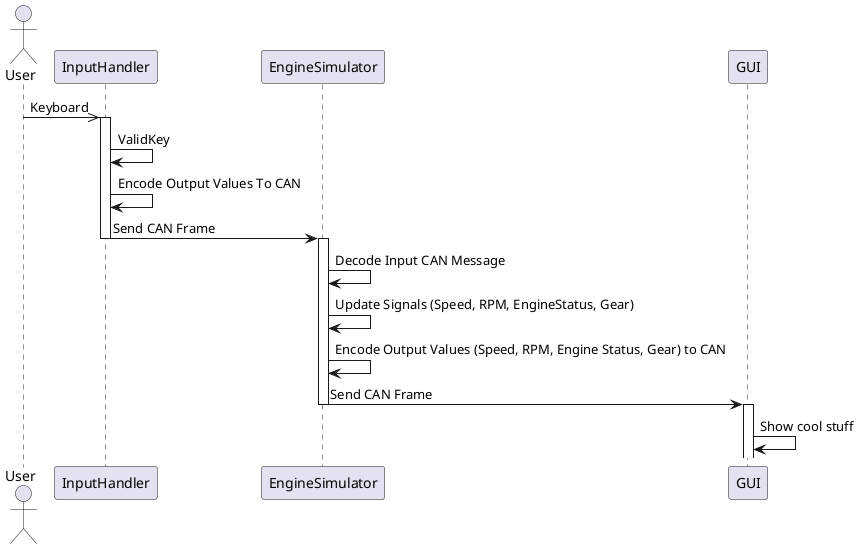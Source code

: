 @startuml Sequence Diagram

actor User


User ->> InputHandler : Keyboard

activate InputHandler

InputHandler -> InputHandler : ValidKey

InputHandler -> InputHandler : Encode Output Values To CAN

InputHandler -> EngineSimulator : Send CAN Frame

deactivate InputHandler

activate EngineSimulator

EngineSimulator -> EngineSimulator : Decode Input CAN Message

EngineSimulator -> EngineSimulator : Update Signals (Speed, RPM, EngineStatus, Gear)

EngineSimulator -> EngineSimulator : Encode Output Values (Speed, RPM, Engine Status, Gear) to CAN

EngineSimulator -> GUI : Send CAN Frame

deactivate EngineSimulator

activate GUI

GUI -> GUI : Show cool stuff

@enduml